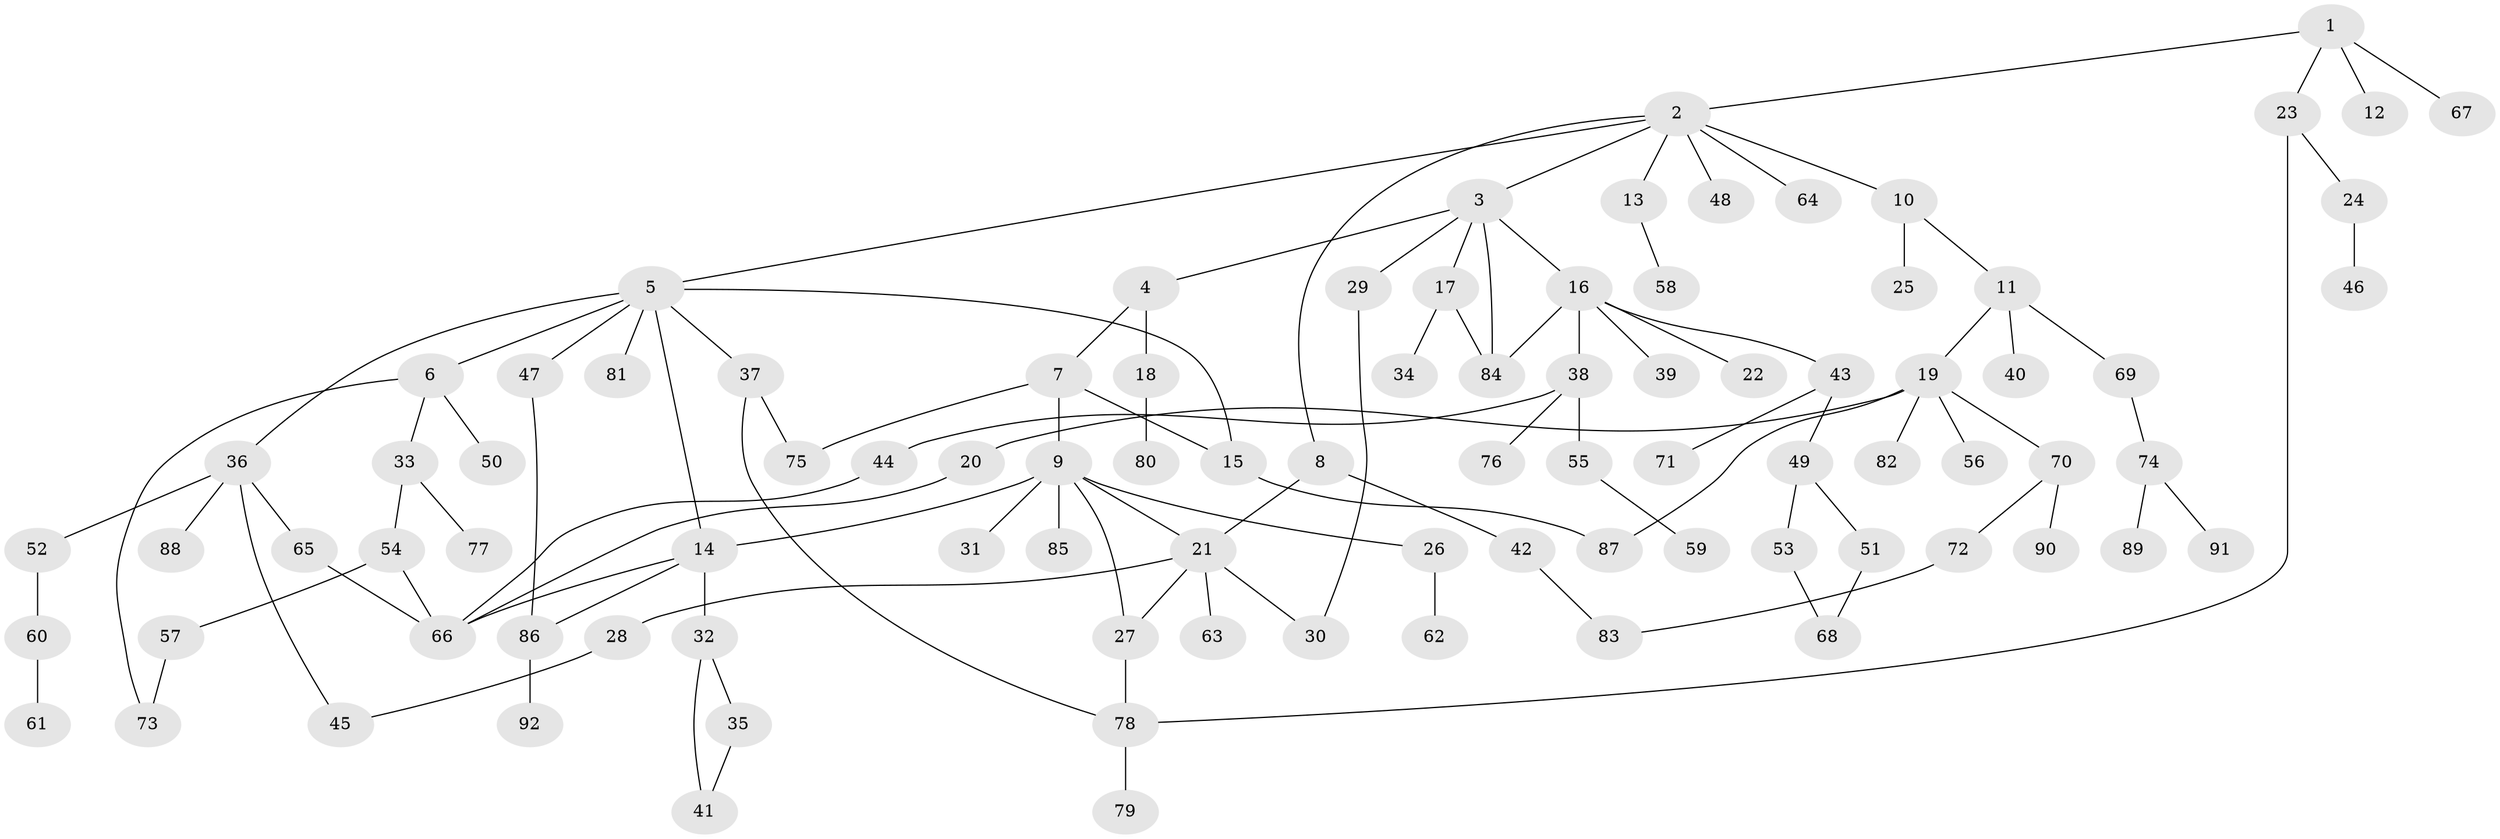 // coarse degree distribution, {4: 0.06557377049180328, 7: 0.01639344262295082, 6: 0.06557377049180328, 9: 0.01639344262295082, 3: 0.11475409836065574, 8: 0.01639344262295082, 2: 0.19672131147540983, 1: 0.4426229508196721, 5: 0.06557377049180328}
// Generated by graph-tools (version 1.1) at 2025/41/03/06/25 10:41:27]
// undirected, 92 vertices, 112 edges
graph export_dot {
graph [start="1"]
  node [color=gray90,style=filled];
  1;
  2;
  3;
  4;
  5;
  6;
  7;
  8;
  9;
  10;
  11;
  12;
  13;
  14;
  15;
  16;
  17;
  18;
  19;
  20;
  21;
  22;
  23;
  24;
  25;
  26;
  27;
  28;
  29;
  30;
  31;
  32;
  33;
  34;
  35;
  36;
  37;
  38;
  39;
  40;
  41;
  42;
  43;
  44;
  45;
  46;
  47;
  48;
  49;
  50;
  51;
  52;
  53;
  54;
  55;
  56;
  57;
  58;
  59;
  60;
  61;
  62;
  63;
  64;
  65;
  66;
  67;
  68;
  69;
  70;
  71;
  72;
  73;
  74;
  75;
  76;
  77;
  78;
  79;
  80;
  81;
  82;
  83;
  84;
  85;
  86;
  87;
  88;
  89;
  90;
  91;
  92;
  1 -- 2;
  1 -- 12;
  1 -- 23;
  1 -- 67;
  2 -- 3;
  2 -- 5;
  2 -- 8;
  2 -- 10;
  2 -- 13;
  2 -- 48;
  2 -- 64;
  3 -- 4;
  3 -- 16;
  3 -- 17;
  3 -- 29;
  3 -- 84;
  4 -- 7;
  4 -- 18;
  5 -- 6;
  5 -- 15;
  5 -- 36;
  5 -- 37;
  5 -- 47;
  5 -- 81;
  5 -- 14;
  6 -- 33;
  6 -- 50;
  6 -- 73;
  7 -- 9;
  7 -- 15;
  7 -- 75;
  8 -- 21;
  8 -- 42;
  9 -- 14;
  9 -- 26;
  9 -- 31;
  9 -- 85;
  9 -- 21;
  9 -- 27;
  10 -- 11;
  10 -- 25;
  11 -- 19;
  11 -- 40;
  11 -- 69;
  13 -- 58;
  14 -- 32;
  14 -- 66;
  14 -- 86;
  15 -- 87;
  16 -- 22;
  16 -- 38;
  16 -- 39;
  16 -- 43;
  16 -- 84;
  17 -- 34;
  17 -- 84;
  18 -- 80;
  19 -- 20;
  19 -- 56;
  19 -- 70;
  19 -- 82;
  19 -- 87;
  20 -- 66;
  21 -- 27;
  21 -- 28;
  21 -- 30;
  21 -- 63;
  23 -- 24;
  23 -- 78;
  24 -- 46;
  26 -- 62;
  27 -- 78;
  28 -- 45;
  29 -- 30;
  32 -- 35;
  32 -- 41;
  33 -- 54;
  33 -- 77;
  35 -- 41;
  36 -- 52;
  36 -- 65;
  36 -- 88;
  36 -- 45;
  37 -- 75;
  37 -- 78;
  38 -- 44;
  38 -- 55;
  38 -- 76;
  42 -- 83;
  43 -- 49;
  43 -- 71;
  44 -- 66;
  47 -- 86;
  49 -- 51;
  49 -- 53;
  51 -- 68;
  52 -- 60;
  53 -- 68;
  54 -- 57;
  54 -- 66;
  55 -- 59;
  57 -- 73;
  60 -- 61;
  65 -- 66;
  69 -- 74;
  70 -- 72;
  70 -- 90;
  72 -- 83;
  74 -- 89;
  74 -- 91;
  78 -- 79;
  86 -- 92;
}
